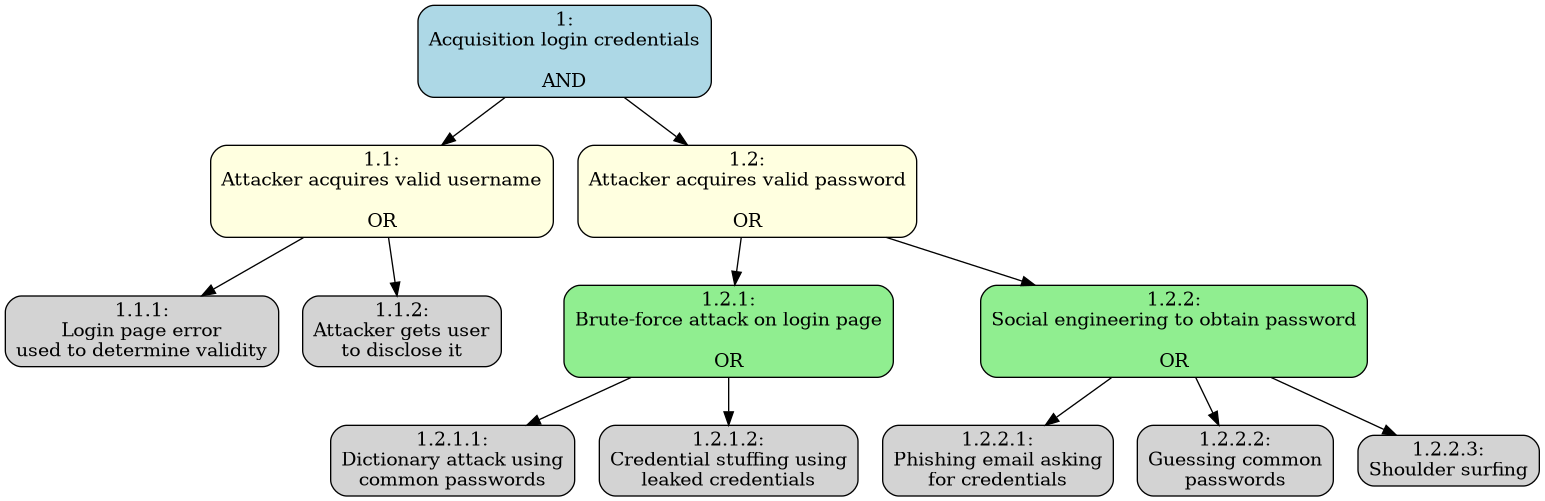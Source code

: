 @startuml
digraph login_attack{

node1    [shape=box fillcolor=lightblue   style="rounded,filled" label="1:\nAcquisition login credentials\n\nAND"]
node11   [shape=box fillcolor=lightyellow style="rounded,filled" label="1.1:\nAttacker acquires valid username\n\nOR"]
node111  [shape=box fillcolor=lightgray   style="rounded,filled" label="1.1.1:\nLogin page error\nused to determine validity"]
node112  [shape=box fillcolor=lightgray   style="rounded,filled" label="1.1.2:\nAttacker gets user\nto disclose it"]

node12   [shape=box fillcolor=lightyellow style="rounded,filled" label="1.2:\nAttacker acquires valid password\n\nOR"]
node121  [shape=box fillcolor=lightgreen  style="rounded,filled" label="1.2.1:\nBrute-force attack on login page\n\nOR"]
node1211 [shape=box fillcolor=lightgray   style="rounded,filled" label="1.2.1.1:\nDictionary attack using\ncommon passwords"]
node1212 [shape=box fillcolor=lightgray   style="rounded,filled" label="1.2.1.2:\nCredential stuffing using\nleaked credentials"]

node122  [shape=box fillcolor=lightgreen  style="rounded,filled" label="1.2.2:\nSocial engineering to obtain password\n\nOR"]
node1221 [shape=box fillcolor=lightgray   style="rounded,filled" label="1.2.2.1:\nPhishing email asking\nfor credentials"]
node1222 [shape=box fillcolor=lightgray   style="rounded,filled" label="1.2.2.2:\nGuessing common\npasswords"]

node1223 [shape=box fillcolor=lightgray   style="rounded,filled" label="1.2.2.3:\nShoulder surfing"]



node1 -> node11
node1 -> node12

node11 -> node111
node11 -> node112

node12 -> node121
node12 -> node122

node122 -> node1221
node122 -> node1222
node122 -> node1223

node121 -> node1211
node121 -> node1212

}
@enduml